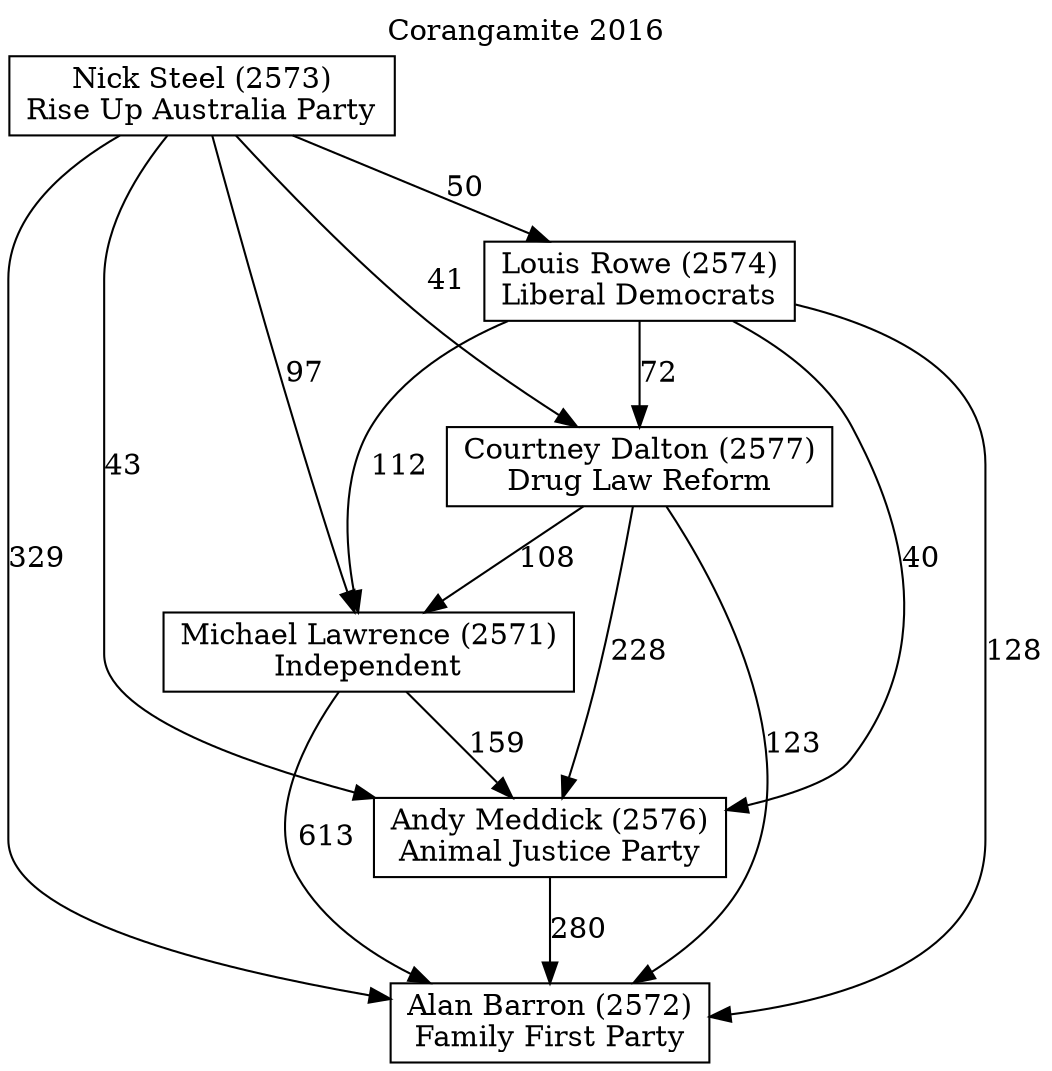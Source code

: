 // House preference flow
digraph "Alan Barron (2572)_Corangamite_2016" {
	graph [label="Corangamite 2016" labelloc=t mclimit=10]
	node [shape=box]
	"Louis Rowe (2574)" [label="Louis Rowe (2574)
Liberal Democrats"]
	"Alan Barron (2572)" [label="Alan Barron (2572)
Family First Party"]
	"Nick Steel (2573)" [label="Nick Steel (2573)
Rise Up Australia Party"]
	"Courtney Dalton (2577)" [label="Courtney Dalton (2577)
Drug Law Reform"]
	"Michael Lawrence (2571)" [label="Michael Lawrence (2571)
Independent"]
	"Andy Meddick (2576)" [label="Andy Meddick (2576)
Animal Justice Party"]
	"Nick Steel (2573)" -> "Michael Lawrence (2571)" [label=97]
	"Louis Rowe (2574)" -> "Alan Barron (2572)" [label=128]
	"Nick Steel (2573)" -> "Louis Rowe (2574)" [label=50]
	"Louis Rowe (2574)" -> "Andy Meddick (2576)" [label=40]
	"Nick Steel (2573)" -> "Alan Barron (2572)" [label=329]
	"Andy Meddick (2576)" -> "Alan Barron (2572)" [label=280]
	"Nick Steel (2573)" -> "Courtney Dalton (2577)" [label=41]
	"Nick Steel (2573)" -> "Andy Meddick (2576)" [label=43]
	"Michael Lawrence (2571)" -> "Alan Barron (2572)" [label=613]
	"Courtney Dalton (2577)" -> "Alan Barron (2572)" [label=123]
	"Louis Rowe (2574)" -> "Michael Lawrence (2571)" [label=112]
	"Louis Rowe (2574)" -> "Courtney Dalton (2577)" [label=72]
	"Courtney Dalton (2577)" -> "Andy Meddick (2576)" [label=228]
	"Courtney Dalton (2577)" -> "Michael Lawrence (2571)" [label=108]
	"Michael Lawrence (2571)" -> "Andy Meddick (2576)" [label=159]
}
